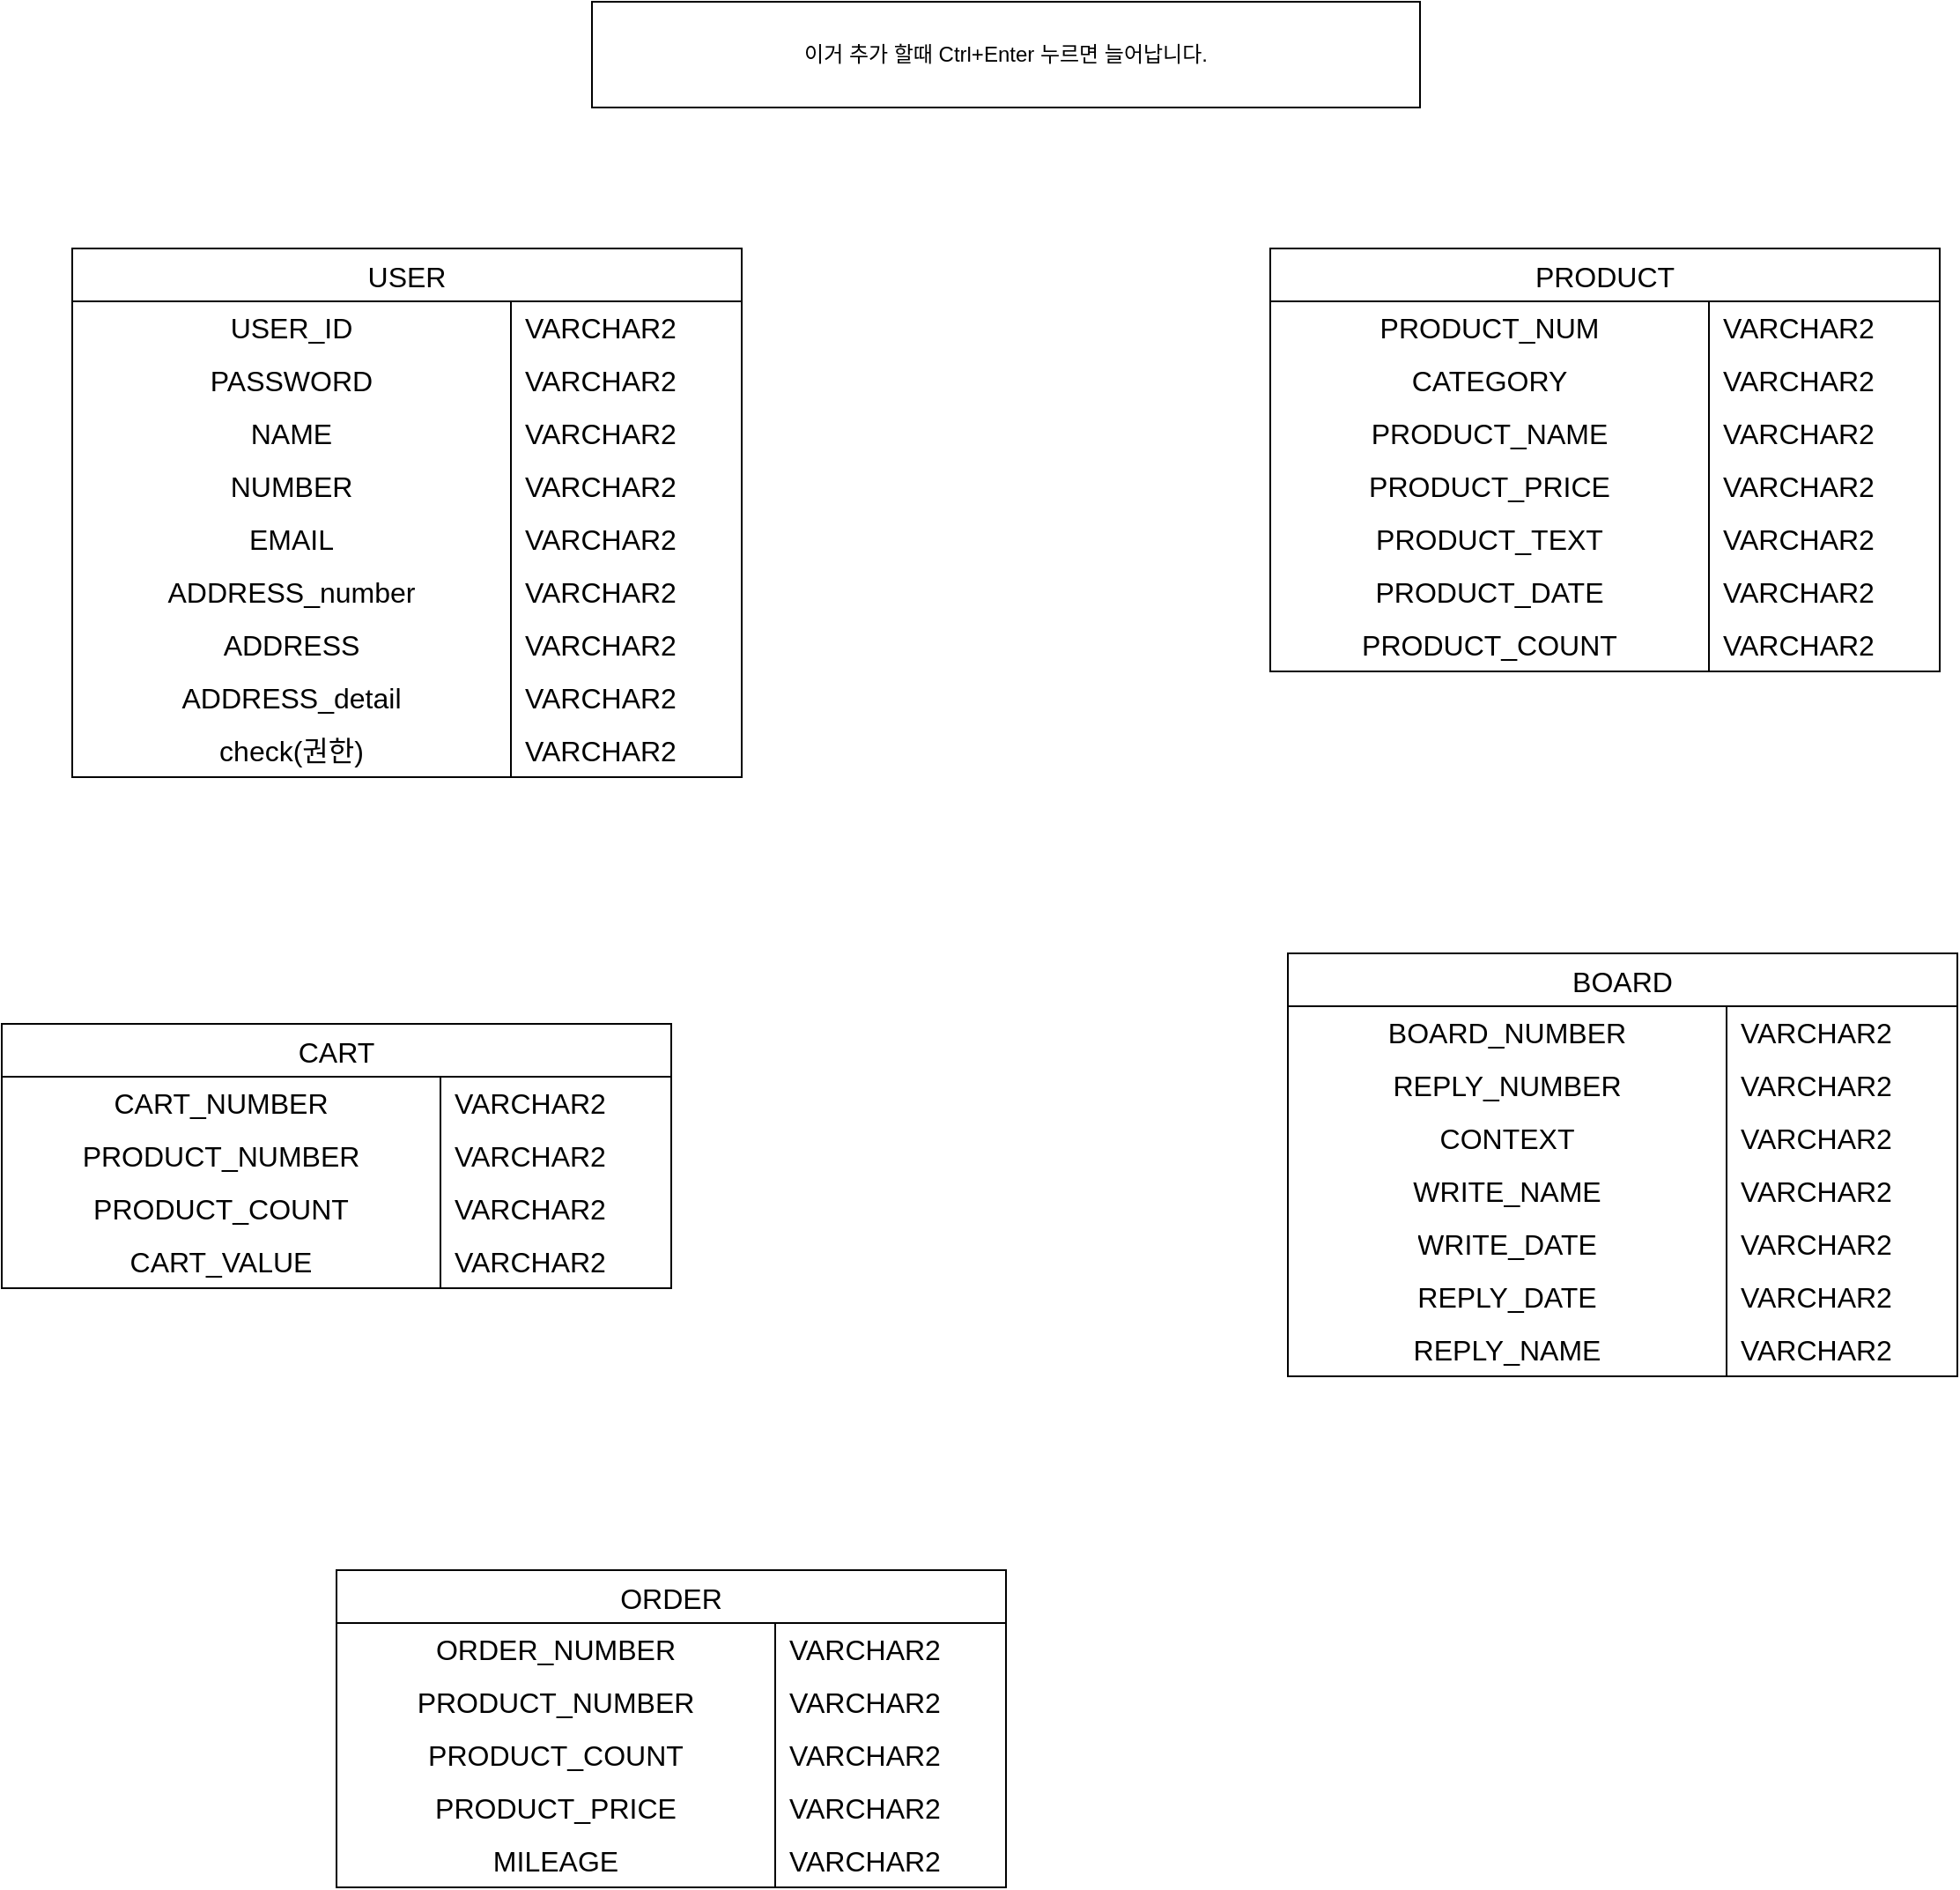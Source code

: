 <mxfile version="21.6.5" type="github">
  <diagram id="C5RBs43oDa-KdzZeNtuy" name="Page-1">
    <mxGraphModel dx="2213" dy="789" grid="1" gridSize="10" guides="1" tooltips="1" connect="1" arrows="1" fold="1" page="1" pageScale="1" pageWidth="827" pageHeight="1169" math="0" shadow="0">
      <root>
        <mxCell id="WIyWlLk6GJQsqaUBKTNV-0" />
        <mxCell id="WIyWlLk6GJQsqaUBKTNV-1" parent="WIyWlLk6GJQsqaUBKTNV-0" />
        <mxCell id="PzeA1g8t8roRzbbfNwXk-88" value="USER" style="shape=table;startSize=30;container=1;collapsible=0;childLayout=tableLayout;fixedRows=1;rowLines=0;fontStyle=0;strokeColor=default;fontSize=16;" vertex="1" parent="WIyWlLk6GJQsqaUBKTNV-1">
          <mxGeometry x="-140" y="170" width="380" height="300" as="geometry" />
        </mxCell>
        <mxCell id="PzeA1g8t8roRzbbfNwXk-89" value="" style="shape=tableRow;horizontal=0;startSize=0;swimlaneHead=0;swimlaneBody=0;top=0;left=0;bottom=0;right=0;collapsible=0;dropTarget=0;fillColor=none;points=[[0,0.5],[1,0.5]];portConstraint=eastwest;strokeColor=inherit;fontSize=16;" vertex="1" parent="PzeA1g8t8roRzbbfNwXk-88">
          <mxGeometry y="30" width="380" height="30" as="geometry" />
        </mxCell>
        <mxCell id="PzeA1g8t8roRzbbfNwXk-90" value="USER_ID" style="shape=partialRectangle;html=1;whiteSpace=wrap;connectable=0;fillColor=none;top=0;left=0;bottom=0;right=0;overflow=hidden;pointerEvents=1;strokeColor=inherit;fontSize=16;" vertex="1" parent="PzeA1g8t8roRzbbfNwXk-89">
          <mxGeometry width="249" height="30" as="geometry">
            <mxRectangle width="249" height="30" as="alternateBounds" />
          </mxGeometry>
        </mxCell>
        <mxCell id="PzeA1g8t8roRzbbfNwXk-91" value="VARCHAR2" style="shape=partialRectangle;html=1;whiteSpace=wrap;connectable=0;fillColor=none;top=0;left=0;bottom=0;right=0;align=left;spacingLeft=6;overflow=hidden;strokeColor=inherit;fontSize=16;" vertex="1" parent="PzeA1g8t8roRzbbfNwXk-89">
          <mxGeometry x="249" width="131" height="30" as="geometry">
            <mxRectangle width="131" height="30" as="alternateBounds" />
          </mxGeometry>
        </mxCell>
        <mxCell id="PzeA1g8t8roRzbbfNwXk-92" value="" style="shape=tableRow;horizontal=0;startSize=0;swimlaneHead=0;swimlaneBody=0;top=0;left=0;bottom=0;right=0;collapsible=0;dropTarget=0;fillColor=none;points=[[0,0.5],[1,0.5]];portConstraint=eastwest;strokeColor=inherit;fontSize=16;" vertex="1" parent="PzeA1g8t8roRzbbfNwXk-88">
          <mxGeometry y="60" width="380" height="30" as="geometry" />
        </mxCell>
        <mxCell id="PzeA1g8t8roRzbbfNwXk-93" value="PASSWORD" style="shape=partialRectangle;html=1;whiteSpace=wrap;connectable=0;fillColor=none;top=0;left=0;bottom=0;right=0;overflow=hidden;strokeColor=inherit;fontSize=16;" vertex="1" parent="PzeA1g8t8roRzbbfNwXk-92">
          <mxGeometry width="249" height="30" as="geometry">
            <mxRectangle width="249" height="30" as="alternateBounds" />
          </mxGeometry>
        </mxCell>
        <mxCell id="PzeA1g8t8roRzbbfNwXk-94" value="VARCHAR2" style="shape=partialRectangle;html=1;whiteSpace=wrap;connectable=0;fillColor=none;top=0;left=0;bottom=0;right=0;align=left;spacingLeft=6;overflow=hidden;strokeColor=inherit;fontSize=16;" vertex="1" parent="PzeA1g8t8roRzbbfNwXk-92">
          <mxGeometry x="249" width="131" height="30" as="geometry">
            <mxRectangle width="131" height="30" as="alternateBounds" />
          </mxGeometry>
        </mxCell>
        <mxCell id="PzeA1g8t8roRzbbfNwXk-95" value="" style="shape=tableRow;horizontal=0;startSize=0;swimlaneHead=0;swimlaneBody=0;top=0;left=0;bottom=0;right=0;collapsible=0;dropTarget=0;fillColor=none;points=[[0,0.5],[1,0.5]];portConstraint=eastwest;strokeColor=inherit;fontSize=16;" vertex="1" parent="PzeA1g8t8roRzbbfNwXk-88">
          <mxGeometry y="90" width="380" height="30" as="geometry" />
        </mxCell>
        <mxCell id="PzeA1g8t8roRzbbfNwXk-96" value="NAME" style="shape=partialRectangle;html=1;whiteSpace=wrap;connectable=0;fillColor=none;top=0;left=0;bottom=0;right=0;overflow=hidden;strokeColor=inherit;fontSize=16;" vertex="1" parent="PzeA1g8t8roRzbbfNwXk-95">
          <mxGeometry width="249" height="30" as="geometry">
            <mxRectangle width="249" height="30" as="alternateBounds" />
          </mxGeometry>
        </mxCell>
        <mxCell id="PzeA1g8t8roRzbbfNwXk-97" value="VARCHAR2" style="shape=partialRectangle;html=1;whiteSpace=wrap;connectable=0;fillColor=none;top=0;left=0;bottom=0;right=0;align=left;spacingLeft=6;overflow=hidden;strokeColor=inherit;fontSize=16;" vertex="1" parent="PzeA1g8t8roRzbbfNwXk-95">
          <mxGeometry x="249" width="131" height="30" as="geometry">
            <mxRectangle width="131" height="30" as="alternateBounds" />
          </mxGeometry>
        </mxCell>
        <mxCell id="PzeA1g8t8roRzbbfNwXk-105" value="" style="shape=tableRow;horizontal=0;startSize=0;swimlaneHead=0;swimlaneBody=0;top=0;left=0;bottom=0;right=0;collapsible=0;dropTarget=0;fillColor=none;points=[[0,0.5],[1,0.5]];portConstraint=eastwest;strokeColor=inherit;fontSize=16;" vertex="1" parent="PzeA1g8t8roRzbbfNwXk-88">
          <mxGeometry y="120" width="380" height="30" as="geometry" />
        </mxCell>
        <mxCell id="PzeA1g8t8roRzbbfNwXk-106" value="NUMBER" style="shape=partialRectangle;html=1;whiteSpace=wrap;connectable=0;fillColor=none;top=0;left=0;bottom=0;right=0;overflow=hidden;strokeColor=inherit;fontSize=16;" vertex="1" parent="PzeA1g8t8roRzbbfNwXk-105">
          <mxGeometry width="249" height="30" as="geometry">
            <mxRectangle width="249" height="30" as="alternateBounds" />
          </mxGeometry>
        </mxCell>
        <mxCell id="PzeA1g8t8roRzbbfNwXk-107" value="VARCHAR2" style="shape=partialRectangle;html=1;whiteSpace=wrap;connectable=0;fillColor=none;top=0;left=0;bottom=0;right=0;align=left;spacingLeft=6;overflow=hidden;strokeColor=inherit;fontSize=16;" vertex="1" parent="PzeA1g8t8roRzbbfNwXk-105">
          <mxGeometry x="249" width="131" height="30" as="geometry">
            <mxRectangle width="131" height="30" as="alternateBounds" />
          </mxGeometry>
        </mxCell>
        <mxCell id="PzeA1g8t8roRzbbfNwXk-108" value="" style="shape=tableRow;horizontal=0;startSize=0;swimlaneHead=0;swimlaneBody=0;top=0;left=0;bottom=0;right=0;collapsible=0;dropTarget=0;fillColor=none;points=[[0,0.5],[1,0.5]];portConstraint=eastwest;strokeColor=inherit;fontSize=16;" vertex="1" parent="PzeA1g8t8roRzbbfNwXk-88">
          <mxGeometry y="150" width="380" height="30" as="geometry" />
        </mxCell>
        <mxCell id="PzeA1g8t8roRzbbfNwXk-109" value="EMAIL" style="shape=partialRectangle;html=1;whiteSpace=wrap;connectable=0;fillColor=none;top=0;left=0;bottom=0;right=0;overflow=hidden;strokeColor=inherit;fontSize=16;" vertex="1" parent="PzeA1g8t8roRzbbfNwXk-108">
          <mxGeometry width="249" height="30" as="geometry">
            <mxRectangle width="249" height="30" as="alternateBounds" />
          </mxGeometry>
        </mxCell>
        <mxCell id="PzeA1g8t8roRzbbfNwXk-110" value="VARCHAR2" style="shape=partialRectangle;html=1;whiteSpace=wrap;connectable=0;fillColor=none;top=0;left=0;bottom=0;right=0;align=left;spacingLeft=6;overflow=hidden;strokeColor=inherit;fontSize=16;" vertex="1" parent="PzeA1g8t8roRzbbfNwXk-108">
          <mxGeometry x="249" width="131" height="30" as="geometry">
            <mxRectangle width="131" height="30" as="alternateBounds" />
          </mxGeometry>
        </mxCell>
        <mxCell id="PzeA1g8t8roRzbbfNwXk-111" value="" style="shape=tableRow;horizontal=0;startSize=0;swimlaneHead=0;swimlaneBody=0;top=0;left=0;bottom=0;right=0;collapsible=0;dropTarget=0;fillColor=none;points=[[0,0.5],[1,0.5]];portConstraint=eastwest;strokeColor=inherit;fontSize=16;" vertex="1" parent="PzeA1g8t8roRzbbfNwXk-88">
          <mxGeometry y="180" width="380" height="30" as="geometry" />
        </mxCell>
        <mxCell id="PzeA1g8t8roRzbbfNwXk-112" value="ADDRESS_number" style="shape=partialRectangle;html=1;whiteSpace=wrap;connectable=0;fillColor=none;top=0;left=0;bottom=0;right=0;overflow=hidden;strokeColor=inherit;fontSize=16;" vertex="1" parent="PzeA1g8t8roRzbbfNwXk-111">
          <mxGeometry width="249" height="30" as="geometry">
            <mxRectangle width="249" height="30" as="alternateBounds" />
          </mxGeometry>
        </mxCell>
        <mxCell id="PzeA1g8t8roRzbbfNwXk-113" value="VARCHAR2" style="shape=partialRectangle;html=1;whiteSpace=wrap;connectable=0;fillColor=none;top=0;left=0;bottom=0;right=0;align=left;spacingLeft=6;overflow=hidden;strokeColor=inherit;fontSize=16;" vertex="1" parent="PzeA1g8t8roRzbbfNwXk-111">
          <mxGeometry x="249" width="131" height="30" as="geometry">
            <mxRectangle width="131" height="30" as="alternateBounds" />
          </mxGeometry>
        </mxCell>
        <mxCell id="PzeA1g8t8roRzbbfNwXk-253" value="" style="shape=tableRow;horizontal=0;startSize=0;swimlaneHead=0;swimlaneBody=0;top=0;left=0;bottom=0;right=0;collapsible=0;dropTarget=0;fillColor=none;points=[[0,0.5],[1,0.5]];portConstraint=eastwest;strokeColor=inherit;fontSize=16;" vertex="1" parent="PzeA1g8t8roRzbbfNwXk-88">
          <mxGeometry y="210" width="380" height="30" as="geometry" />
        </mxCell>
        <mxCell id="PzeA1g8t8roRzbbfNwXk-254" value="ADDRESS" style="shape=partialRectangle;html=1;whiteSpace=wrap;connectable=0;fillColor=none;top=0;left=0;bottom=0;right=0;overflow=hidden;strokeColor=inherit;fontSize=16;" vertex="1" parent="PzeA1g8t8roRzbbfNwXk-253">
          <mxGeometry width="249" height="30" as="geometry">
            <mxRectangle width="249" height="30" as="alternateBounds" />
          </mxGeometry>
        </mxCell>
        <mxCell id="PzeA1g8t8roRzbbfNwXk-255" value="VARCHAR2" style="shape=partialRectangle;html=1;whiteSpace=wrap;connectable=0;fillColor=none;top=0;left=0;bottom=0;right=0;align=left;spacingLeft=6;overflow=hidden;strokeColor=inherit;fontSize=16;" vertex="1" parent="PzeA1g8t8roRzbbfNwXk-253">
          <mxGeometry x="249" width="131" height="30" as="geometry">
            <mxRectangle width="131" height="30" as="alternateBounds" />
          </mxGeometry>
        </mxCell>
        <mxCell id="PzeA1g8t8roRzbbfNwXk-256" value="" style="shape=tableRow;horizontal=0;startSize=0;swimlaneHead=0;swimlaneBody=0;top=0;left=0;bottom=0;right=0;collapsible=0;dropTarget=0;fillColor=none;points=[[0,0.5],[1,0.5]];portConstraint=eastwest;strokeColor=inherit;fontSize=16;" vertex="1" parent="PzeA1g8t8roRzbbfNwXk-88">
          <mxGeometry y="240" width="380" height="30" as="geometry" />
        </mxCell>
        <mxCell id="PzeA1g8t8roRzbbfNwXk-257" value="ADDRESS_detail" style="shape=partialRectangle;html=1;whiteSpace=wrap;connectable=0;fillColor=none;top=0;left=0;bottom=0;right=0;overflow=hidden;strokeColor=inherit;fontSize=16;" vertex="1" parent="PzeA1g8t8roRzbbfNwXk-256">
          <mxGeometry width="249" height="30" as="geometry">
            <mxRectangle width="249" height="30" as="alternateBounds" />
          </mxGeometry>
        </mxCell>
        <mxCell id="PzeA1g8t8roRzbbfNwXk-258" value="VARCHAR2" style="shape=partialRectangle;html=1;whiteSpace=wrap;connectable=0;fillColor=none;top=0;left=0;bottom=0;right=0;align=left;spacingLeft=6;overflow=hidden;strokeColor=inherit;fontSize=16;" vertex="1" parent="PzeA1g8t8roRzbbfNwXk-256">
          <mxGeometry x="249" width="131" height="30" as="geometry">
            <mxRectangle width="131" height="30" as="alternateBounds" />
          </mxGeometry>
        </mxCell>
        <mxCell id="PzeA1g8t8roRzbbfNwXk-259" value="" style="shape=tableRow;horizontal=0;startSize=0;swimlaneHead=0;swimlaneBody=0;top=0;left=0;bottom=0;right=0;collapsible=0;dropTarget=0;fillColor=none;points=[[0,0.5],[1,0.5]];portConstraint=eastwest;strokeColor=inherit;fontSize=16;" vertex="1" parent="PzeA1g8t8roRzbbfNwXk-88">
          <mxGeometry y="270" width="380" height="30" as="geometry" />
        </mxCell>
        <mxCell id="PzeA1g8t8roRzbbfNwXk-260" value="check(권한)" style="shape=partialRectangle;html=1;whiteSpace=wrap;connectable=0;fillColor=none;top=0;left=0;bottom=0;right=0;overflow=hidden;strokeColor=inherit;fontSize=16;" vertex="1" parent="PzeA1g8t8roRzbbfNwXk-259">
          <mxGeometry width="249" height="30" as="geometry">
            <mxRectangle width="249" height="30" as="alternateBounds" />
          </mxGeometry>
        </mxCell>
        <mxCell id="PzeA1g8t8roRzbbfNwXk-261" value="VARCHAR2" style="shape=partialRectangle;html=1;whiteSpace=wrap;connectable=0;fillColor=none;top=0;left=0;bottom=0;right=0;align=left;spacingLeft=6;overflow=hidden;strokeColor=inherit;fontSize=16;" vertex="1" parent="PzeA1g8t8roRzbbfNwXk-259">
          <mxGeometry x="249" width="131" height="30" as="geometry">
            <mxRectangle width="131" height="30" as="alternateBounds" />
          </mxGeometry>
        </mxCell>
        <mxCell id="PzeA1g8t8roRzbbfNwXk-252" value="이거 추가 할때 Ctrl+Enter 누르면 늘어납니다." style="rounded=0;whiteSpace=wrap;html=1;" vertex="1" parent="WIyWlLk6GJQsqaUBKTNV-1">
          <mxGeometry x="155" y="30" width="470" height="60" as="geometry" />
        </mxCell>
        <mxCell id="PzeA1g8t8roRzbbfNwXk-263" value="PRODUCT" style="shape=table;startSize=30;container=1;collapsible=0;childLayout=tableLayout;fixedRows=1;rowLines=0;fontStyle=0;strokeColor=default;fontSize=16;" vertex="1" parent="WIyWlLk6GJQsqaUBKTNV-1">
          <mxGeometry x="540" y="170" width="380" height="240" as="geometry" />
        </mxCell>
        <mxCell id="PzeA1g8t8roRzbbfNwXk-264" value="" style="shape=tableRow;horizontal=0;startSize=0;swimlaneHead=0;swimlaneBody=0;top=0;left=0;bottom=0;right=0;collapsible=0;dropTarget=0;fillColor=none;points=[[0,0.5],[1,0.5]];portConstraint=eastwest;strokeColor=inherit;fontSize=16;" vertex="1" parent="PzeA1g8t8roRzbbfNwXk-263">
          <mxGeometry y="30" width="380" height="30" as="geometry" />
        </mxCell>
        <mxCell id="PzeA1g8t8roRzbbfNwXk-265" value="PRODUCT_NUM" style="shape=partialRectangle;html=1;whiteSpace=wrap;connectable=0;fillColor=none;top=0;left=0;bottom=0;right=0;overflow=hidden;pointerEvents=1;strokeColor=inherit;fontSize=16;" vertex="1" parent="PzeA1g8t8roRzbbfNwXk-264">
          <mxGeometry width="249" height="30" as="geometry">
            <mxRectangle width="249" height="30" as="alternateBounds" />
          </mxGeometry>
        </mxCell>
        <mxCell id="PzeA1g8t8roRzbbfNwXk-266" value="VARCHAR2" style="shape=partialRectangle;html=1;whiteSpace=wrap;connectable=0;fillColor=none;top=0;left=0;bottom=0;right=0;align=left;spacingLeft=6;overflow=hidden;strokeColor=inherit;fontSize=16;" vertex="1" parent="PzeA1g8t8roRzbbfNwXk-264">
          <mxGeometry x="249" width="131" height="30" as="geometry">
            <mxRectangle width="131" height="30" as="alternateBounds" />
          </mxGeometry>
        </mxCell>
        <mxCell id="PzeA1g8t8roRzbbfNwXk-267" value="" style="shape=tableRow;horizontal=0;startSize=0;swimlaneHead=0;swimlaneBody=0;top=0;left=0;bottom=0;right=0;collapsible=0;dropTarget=0;fillColor=none;points=[[0,0.5],[1,0.5]];portConstraint=eastwest;strokeColor=inherit;fontSize=16;" vertex="1" parent="PzeA1g8t8roRzbbfNwXk-263">
          <mxGeometry y="60" width="380" height="30" as="geometry" />
        </mxCell>
        <mxCell id="PzeA1g8t8roRzbbfNwXk-268" value="CATEGORY" style="shape=partialRectangle;html=1;whiteSpace=wrap;connectable=0;fillColor=none;top=0;left=0;bottom=0;right=0;overflow=hidden;strokeColor=inherit;fontSize=16;" vertex="1" parent="PzeA1g8t8roRzbbfNwXk-267">
          <mxGeometry width="249" height="30" as="geometry">
            <mxRectangle width="249" height="30" as="alternateBounds" />
          </mxGeometry>
        </mxCell>
        <mxCell id="PzeA1g8t8roRzbbfNwXk-269" value="VARCHAR2" style="shape=partialRectangle;html=1;whiteSpace=wrap;connectable=0;fillColor=none;top=0;left=0;bottom=0;right=0;align=left;spacingLeft=6;overflow=hidden;strokeColor=inherit;fontSize=16;" vertex="1" parent="PzeA1g8t8roRzbbfNwXk-267">
          <mxGeometry x="249" width="131" height="30" as="geometry">
            <mxRectangle width="131" height="30" as="alternateBounds" />
          </mxGeometry>
        </mxCell>
        <mxCell id="PzeA1g8t8roRzbbfNwXk-270" value="" style="shape=tableRow;horizontal=0;startSize=0;swimlaneHead=0;swimlaneBody=0;top=0;left=0;bottom=0;right=0;collapsible=0;dropTarget=0;fillColor=none;points=[[0,0.5],[1,0.5]];portConstraint=eastwest;strokeColor=inherit;fontSize=16;" vertex="1" parent="PzeA1g8t8roRzbbfNwXk-263">
          <mxGeometry y="90" width="380" height="30" as="geometry" />
        </mxCell>
        <mxCell id="PzeA1g8t8roRzbbfNwXk-271" value="PRODUCT_NAME" style="shape=partialRectangle;html=1;whiteSpace=wrap;connectable=0;fillColor=none;top=0;left=0;bottom=0;right=0;overflow=hidden;strokeColor=inherit;fontSize=16;" vertex="1" parent="PzeA1g8t8roRzbbfNwXk-270">
          <mxGeometry width="249" height="30" as="geometry">
            <mxRectangle width="249" height="30" as="alternateBounds" />
          </mxGeometry>
        </mxCell>
        <mxCell id="PzeA1g8t8roRzbbfNwXk-272" value="VARCHAR2" style="shape=partialRectangle;html=1;whiteSpace=wrap;connectable=0;fillColor=none;top=0;left=0;bottom=0;right=0;align=left;spacingLeft=6;overflow=hidden;strokeColor=inherit;fontSize=16;" vertex="1" parent="PzeA1g8t8roRzbbfNwXk-270">
          <mxGeometry x="249" width="131" height="30" as="geometry">
            <mxRectangle width="131" height="30" as="alternateBounds" />
          </mxGeometry>
        </mxCell>
        <mxCell id="PzeA1g8t8roRzbbfNwXk-273" value="" style="shape=tableRow;horizontal=0;startSize=0;swimlaneHead=0;swimlaneBody=0;top=0;left=0;bottom=0;right=0;collapsible=0;dropTarget=0;fillColor=none;points=[[0,0.5],[1,0.5]];portConstraint=eastwest;strokeColor=inherit;fontSize=16;" vertex="1" parent="PzeA1g8t8roRzbbfNwXk-263">
          <mxGeometry y="120" width="380" height="30" as="geometry" />
        </mxCell>
        <mxCell id="PzeA1g8t8roRzbbfNwXk-274" value="PRODUCT_PRICE" style="shape=partialRectangle;html=1;whiteSpace=wrap;connectable=0;fillColor=none;top=0;left=0;bottom=0;right=0;overflow=hidden;strokeColor=inherit;fontSize=16;" vertex="1" parent="PzeA1g8t8roRzbbfNwXk-273">
          <mxGeometry width="249" height="30" as="geometry">
            <mxRectangle width="249" height="30" as="alternateBounds" />
          </mxGeometry>
        </mxCell>
        <mxCell id="PzeA1g8t8roRzbbfNwXk-275" value="VARCHAR2" style="shape=partialRectangle;html=1;whiteSpace=wrap;connectable=0;fillColor=none;top=0;left=0;bottom=0;right=0;align=left;spacingLeft=6;overflow=hidden;strokeColor=inherit;fontSize=16;" vertex="1" parent="PzeA1g8t8roRzbbfNwXk-273">
          <mxGeometry x="249" width="131" height="30" as="geometry">
            <mxRectangle width="131" height="30" as="alternateBounds" />
          </mxGeometry>
        </mxCell>
        <mxCell id="PzeA1g8t8roRzbbfNwXk-276" value="" style="shape=tableRow;horizontal=0;startSize=0;swimlaneHead=0;swimlaneBody=0;top=0;left=0;bottom=0;right=0;collapsible=0;dropTarget=0;fillColor=none;points=[[0,0.5],[1,0.5]];portConstraint=eastwest;strokeColor=inherit;fontSize=16;" vertex="1" parent="PzeA1g8t8roRzbbfNwXk-263">
          <mxGeometry y="150" width="380" height="30" as="geometry" />
        </mxCell>
        <mxCell id="PzeA1g8t8roRzbbfNwXk-277" value="PRODUCT_TEXT" style="shape=partialRectangle;html=1;whiteSpace=wrap;connectable=0;fillColor=none;top=0;left=0;bottom=0;right=0;overflow=hidden;strokeColor=inherit;fontSize=16;" vertex="1" parent="PzeA1g8t8roRzbbfNwXk-276">
          <mxGeometry width="249" height="30" as="geometry">
            <mxRectangle width="249" height="30" as="alternateBounds" />
          </mxGeometry>
        </mxCell>
        <mxCell id="PzeA1g8t8roRzbbfNwXk-278" value="VARCHAR2" style="shape=partialRectangle;html=1;whiteSpace=wrap;connectable=0;fillColor=none;top=0;left=0;bottom=0;right=0;align=left;spacingLeft=6;overflow=hidden;strokeColor=inherit;fontSize=16;" vertex="1" parent="PzeA1g8t8roRzbbfNwXk-276">
          <mxGeometry x="249" width="131" height="30" as="geometry">
            <mxRectangle width="131" height="30" as="alternateBounds" />
          </mxGeometry>
        </mxCell>
        <mxCell id="PzeA1g8t8roRzbbfNwXk-279" value="" style="shape=tableRow;horizontal=0;startSize=0;swimlaneHead=0;swimlaneBody=0;top=0;left=0;bottom=0;right=0;collapsible=0;dropTarget=0;fillColor=none;points=[[0,0.5],[1,0.5]];portConstraint=eastwest;strokeColor=inherit;fontSize=16;" vertex="1" parent="PzeA1g8t8roRzbbfNwXk-263">
          <mxGeometry y="180" width="380" height="30" as="geometry" />
        </mxCell>
        <mxCell id="PzeA1g8t8roRzbbfNwXk-280" value="PRODUCT_DATE" style="shape=partialRectangle;html=1;whiteSpace=wrap;connectable=0;fillColor=none;top=0;left=0;bottom=0;right=0;overflow=hidden;strokeColor=inherit;fontSize=16;" vertex="1" parent="PzeA1g8t8roRzbbfNwXk-279">
          <mxGeometry width="249" height="30" as="geometry">
            <mxRectangle width="249" height="30" as="alternateBounds" />
          </mxGeometry>
        </mxCell>
        <mxCell id="PzeA1g8t8roRzbbfNwXk-281" value="VARCHAR2" style="shape=partialRectangle;html=1;whiteSpace=wrap;connectable=0;fillColor=none;top=0;left=0;bottom=0;right=0;align=left;spacingLeft=6;overflow=hidden;strokeColor=inherit;fontSize=16;" vertex="1" parent="PzeA1g8t8roRzbbfNwXk-279">
          <mxGeometry x="249" width="131" height="30" as="geometry">
            <mxRectangle width="131" height="30" as="alternateBounds" />
          </mxGeometry>
        </mxCell>
        <mxCell id="PzeA1g8t8roRzbbfNwXk-348" value="" style="shape=tableRow;horizontal=0;startSize=0;swimlaneHead=0;swimlaneBody=0;top=0;left=0;bottom=0;right=0;collapsible=0;dropTarget=0;fillColor=none;points=[[0,0.5],[1,0.5]];portConstraint=eastwest;strokeColor=inherit;fontSize=16;" vertex="1" parent="PzeA1g8t8roRzbbfNwXk-263">
          <mxGeometry y="210" width="380" height="30" as="geometry" />
        </mxCell>
        <mxCell id="PzeA1g8t8roRzbbfNwXk-349" value="PRODUCT_COUNT" style="shape=partialRectangle;html=1;whiteSpace=wrap;connectable=0;fillColor=none;top=0;left=0;bottom=0;right=0;overflow=hidden;strokeColor=inherit;fontSize=16;" vertex="1" parent="PzeA1g8t8roRzbbfNwXk-348">
          <mxGeometry width="249" height="30" as="geometry">
            <mxRectangle width="249" height="30" as="alternateBounds" />
          </mxGeometry>
        </mxCell>
        <mxCell id="PzeA1g8t8roRzbbfNwXk-350" value="VARCHAR2" style="shape=partialRectangle;html=1;whiteSpace=wrap;connectable=0;fillColor=none;top=0;left=0;bottom=0;right=0;align=left;spacingLeft=6;overflow=hidden;strokeColor=inherit;fontSize=16;" vertex="1" parent="PzeA1g8t8roRzbbfNwXk-348">
          <mxGeometry x="249" width="131" height="30" as="geometry">
            <mxRectangle width="131" height="30" as="alternateBounds" />
          </mxGeometry>
        </mxCell>
        <mxCell id="PzeA1g8t8roRzbbfNwXk-291" value="CART" style="shape=table;startSize=30;container=1;collapsible=0;childLayout=tableLayout;fixedRows=1;rowLines=0;fontStyle=0;strokeColor=default;fontSize=16;" vertex="1" parent="WIyWlLk6GJQsqaUBKTNV-1">
          <mxGeometry x="-180" y="610" width="380" height="150" as="geometry" />
        </mxCell>
        <mxCell id="PzeA1g8t8roRzbbfNwXk-292" value="" style="shape=tableRow;horizontal=0;startSize=0;swimlaneHead=0;swimlaneBody=0;top=0;left=0;bottom=0;right=0;collapsible=0;dropTarget=0;fillColor=none;points=[[0,0.5],[1,0.5]];portConstraint=eastwest;strokeColor=inherit;fontSize=16;" vertex="1" parent="PzeA1g8t8roRzbbfNwXk-291">
          <mxGeometry y="30" width="380" height="30" as="geometry" />
        </mxCell>
        <mxCell id="PzeA1g8t8roRzbbfNwXk-293" value="CART_NUMBER" style="shape=partialRectangle;html=1;whiteSpace=wrap;connectable=0;fillColor=none;top=0;left=0;bottom=0;right=0;overflow=hidden;pointerEvents=1;strokeColor=inherit;fontSize=16;" vertex="1" parent="PzeA1g8t8roRzbbfNwXk-292">
          <mxGeometry width="249" height="30" as="geometry">
            <mxRectangle width="249" height="30" as="alternateBounds" />
          </mxGeometry>
        </mxCell>
        <mxCell id="PzeA1g8t8roRzbbfNwXk-294" value="VARCHAR2" style="shape=partialRectangle;html=1;whiteSpace=wrap;connectable=0;fillColor=none;top=0;left=0;bottom=0;right=0;align=left;spacingLeft=6;overflow=hidden;strokeColor=inherit;fontSize=16;" vertex="1" parent="PzeA1g8t8roRzbbfNwXk-292">
          <mxGeometry x="249" width="131" height="30" as="geometry">
            <mxRectangle width="131" height="30" as="alternateBounds" />
          </mxGeometry>
        </mxCell>
        <mxCell id="PzeA1g8t8roRzbbfNwXk-295" value="" style="shape=tableRow;horizontal=0;startSize=0;swimlaneHead=0;swimlaneBody=0;top=0;left=0;bottom=0;right=0;collapsible=0;dropTarget=0;fillColor=none;points=[[0,0.5],[1,0.5]];portConstraint=eastwest;strokeColor=inherit;fontSize=16;" vertex="1" parent="PzeA1g8t8roRzbbfNwXk-291">
          <mxGeometry y="60" width="380" height="30" as="geometry" />
        </mxCell>
        <mxCell id="PzeA1g8t8roRzbbfNwXk-296" value="PRODUCT_NUMBER" style="shape=partialRectangle;html=1;whiteSpace=wrap;connectable=0;fillColor=none;top=0;left=0;bottom=0;right=0;overflow=hidden;strokeColor=inherit;fontSize=16;" vertex="1" parent="PzeA1g8t8roRzbbfNwXk-295">
          <mxGeometry width="249" height="30" as="geometry">
            <mxRectangle width="249" height="30" as="alternateBounds" />
          </mxGeometry>
        </mxCell>
        <mxCell id="PzeA1g8t8roRzbbfNwXk-297" value="VARCHAR2" style="shape=partialRectangle;html=1;whiteSpace=wrap;connectable=0;fillColor=none;top=0;left=0;bottom=0;right=0;align=left;spacingLeft=6;overflow=hidden;strokeColor=inherit;fontSize=16;" vertex="1" parent="PzeA1g8t8roRzbbfNwXk-295">
          <mxGeometry x="249" width="131" height="30" as="geometry">
            <mxRectangle width="131" height="30" as="alternateBounds" />
          </mxGeometry>
        </mxCell>
        <mxCell id="PzeA1g8t8roRzbbfNwXk-298" value="" style="shape=tableRow;horizontal=0;startSize=0;swimlaneHead=0;swimlaneBody=0;top=0;left=0;bottom=0;right=0;collapsible=0;dropTarget=0;fillColor=none;points=[[0,0.5],[1,0.5]];portConstraint=eastwest;strokeColor=inherit;fontSize=16;" vertex="1" parent="PzeA1g8t8roRzbbfNwXk-291">
          <mxGeometry y="90" width="380" height="30" as="geometry" />
        </mxCell>
        <mxCell id="PzeA1g8t8roRzbbfNwXk-299" value="PRODUCT_COUNT" style="shape=partialRectangle;html=1;whiteSpace=wrap;connectable=0;fillColor=none;top=0;left=0;bottom=0;right=0;overflow=hidden;strokeColor=inherit;fontSize=16;" vertex="1" parent="PzeA1g8t8roRzbbfNwXk-298">
          <mxGeometry width="249" height="30" as="geometry">
            <mxRectangle width="249" height="30" as="alternateBounds" />
          </mxGeometry>
        </mxCell>
        <mxCell id="PzeA1g8t8roRzbbfNwXk-300" value="VARCHAR2" style="shape=partialRectangle;html=1;whiteSpace=wrap;connectable=0;fillColor=none;top=0;left=0;bottom=0;right=0;align=left;spacingLeft=6;overflow=hidden;strokeColor=inherit;fontSize=16;" vertex="1" parent="PzeA1g8t8roRzbbfNwXk-298">
          <mxGeometry x="249" width="131" height="30" as="geometry">
            <mxRectangle width="131" height="30" as="alternateBounds" />
          </mxGeometry>
        </mxCell>
        <mxCell id="PzeA1g8t8roRzbbfNwXk-301" value="" style="shape=tableRow;horizontal=0;startSize=0;swimlaneHead=0;swimlaneBody=0;top=0;left=0;bottom=0;right=0;collapsible=0;dropTarget=0;fillColor=none;points=[[0,0.5],[1,0.5]];portConstraint=eastwest;strokeColor=inherit;fontSize=16;" vertex="1" parent="PzeA1g8t8roRzbbfNwXk-291">
          <mxGeometry y="120" width="380" height="30" as="geometry" />
        </mxCell>
        <mxCell id="PzeA1g8t8roRzbbfNwXk-302" value="CART_VALUE" style="shape=partialRectangle;html=1;whiteSpace=wrap;connectable=0;fillColor=none;top=0;left=0;bottom=0;right=0;overflow=hidden;strokeColor=inherit;fontSize=16;" vertex="1" parent="PzeA1g8t8roRzbbfNwXk-301">
          <mxGeometry width="249" height="30" as="geometry">
            <mxRectangle width="249" height="30" as="alternateBounds" />
          </mxGeometry>
        </mxCell>
        <mxCell id="PzeA1g8t8roRzbbfNwXk-303" value="VARCHAR2" style="shape=partialRectangle;html=1;whiteSpace=wrap;connectable=0;fillColor=none;top=0;left=0;bottom=0;right=0;align=left;spacingLeft=6;overflow=hidden;strokeColor=inherit;fontSize=16;" vertex="1" parent="PzeA1g8t8roRzbbfNwXk-301">
          <mxGeometry x="249" width="131" height="30" as="geometry">
            <mxRectangle width="131" height="30" as="alternateBounds" />
          </mxGeometry>
        </mxCell>
        <mxCell id="PzeA1g8t8roRzbbfNwXk-310" value="BOARD" style="shape=table;startSize=30;container=1;collapsible=0;childLayout=tableLayout;fixedRows=1;rowLines=0;fontStyle=0;strokeColor=default;fontSize=16;" vertex="1" parent="WIyWlLk6GJQsqaUBKTNV-1">
          <mxGeometry x="550" y="570" width="380" height="240" as="geometry" />
        </mxCell>
        <mxCell id="PzeA1g8t8roRzbbfNwXk-311" value="" style="shape=tableRow;horizontal=0;startSize=0;swimlaneHead=0;swimlaneBody=0;top=0;left=0;bottom=0;right=0;collapsible=0;dropTarget=0;fillColor=none;points=[[0,0.5],[1,0.5]];portConstraint=eastwest;strokeColor=inherit;fontSize=16;" vertex="1" parent="PzeA1g8t8roRzbbfNwXk-310">
          <mxGeometry y="30" width="380" height="30" as="geometry" />
        </mxCell>
        <mxCell id="PzeA1g8t8roRzbbfNwXk-312" value="BOARD_NUMBER" style="shape=partialRectangle;html=1;whiteSpace=wrap;connectable=0;fillColor=none;top=0;left=0;bottom=0;right=0;overflow=hidden;pointerEvents=1;strokeColor=inherit;fontSize=16;" vertex="1" parent="PzeA1g8t8roRzbbfNwXk-311">
          <mxGeometry width="249" height="30" as="geometry">
            <mxRectangle width="249" height="30" as="alternateBounds" />
          </mxGeometry>
        </mxCell>
        <mxCell id="PzeA1g8t8roRzbbfNwXk-313" value="VARCHAR2" style="shape=partialRectangle;html=1;whiteSpace=wrap;connectable=0;fillColor=none;top=0;left=0;bottom=0;right=0;align=left;spacingLeft=6;overflow=hidden;strokeColor=inherit;fontSize=16;" vertex="1" parent="PzeA1g8t8roRzbbfNwXk-311">
          <mxGeometry x="249" width="131" height="30" as="geometry">
            <mxRectangle width="131" height="30" as="alternateBounds" />
          </mxGeometry>
        </mxCell>
        <mxCell id="PzeA1g8t8roRzbbfNwXk-314" value="" style="shape=tableRow;horizontal=0;startSize=0;swimlaneHead=0;swimlaneBody=0;top=0;left=0;bottom=0;right=0;collapsible=0;dropTarget=0;fillColor=none;points=[[0,0.5],[1,0.5]];portConstraint=eastwest;strokeColor=inherit;fontSize=16;" vertex="1" parent="PzeA1g8t8roRzbbfNwXk-310">
          <mxGeometry y="60" width="380" height="30" as="geometry" />
        </mxCell>
        <mxCell id="PzeA1g8t8roRzbbfNwXk-315" value="REPLY_NUMBER" style="shape=partialRectangle;html=1;whiteSpace=wrap;connectable=0;fillColor=none;top=0;left=0;bottom=0;right=0;overflow=hidden;strokeColor=inherit;fontSize=16;" vertex="1" parent="PzeA1g8t8roRzbbfNwXk-314">
          <mxGeometry width="249" height="30" as="geometry">
            <mxRectangle width="249" height="30" as="alternateBounds" />
          </mxGeometry>
        </mxCell>
        <mxCell id="PzeA1g8t8roRzbbfNwXk-316" value="VARCHAR2" style="shape=partialRectangle;html=1;whiteSpace=wrap;connectable=0;fillColor=none;top=0;left=0;bottom=0;right=0;align=left;spacingLeft=6;overflow=hidden;strokeColor=inherit;fontSize=16;" vertex="1" parent="PzeA1g8t8roRzbbfNwXk-314">
          <mxGeometry x="249" width="131" height="30" as="geometry">
            <mxRectangle width="131" height="30" as="alternateBounds" />
          </mxGeometry>
        </mxCell>
        <mxCell id="PzeA1g8t8roRzbbfNwXk-317" value="" style="shape=tableRow;horizontal=0;startSize=0;swimlaneHead=0;swimlaneBody=0;top=0;left=0;bottom=0;right=0;collapsible=0;dropTarget=0;fillColor=none;points=[[0,0.5],[1,0.5]];portConstraint=eastwest;strokeColor=inherit;fontSize=16;" vertex="1" parent="PzeA1g8t8roRzbbfNwXk-310">
          <mxGeometry y="90" width="380" height="30" as="geometry" />
        </mxCell>
        <mxCell id="PzeA1g8t8roRzbbfNwXk-318" value="CONTEXT" style="shape=partialRectangle;html=1;whiteSpace=wrap;connectable=0;fillColor=none;top=0;left=0;bottom=0;right=0;overflow=hidden;strokeColor=inherit;fontSize=16;" vertex="1" parent="PzeA1g8t8roRzbbfNwXk-317">
          <mxGeometry width="249" height="30" as="geometry">
            <mxRectangle width="249" height="30" as="alternateBounds" />
          </mxGeometry>
        </mxCell>
        <mxCell id="PzeA1g8t8roRzbbfNwXk-319" value="VARCHAR2" style="shape=partialRectangle;html=1;whiteSpace=wrap;connectable=0;fillColor=none;top=0;left=0;bottom=0;right=0;align=left;spacingLeft=6;overflow=hidden;strokeColor=inherit;fontSize=16;" vertex="1" parent="PzeA1g8t8roRzbbfNwXk-317">
          <mxGeometry x="249" width="131" height="30" as="geometry">
            <mxRectangle width="131" height="30" as="alternateBounds" />
          </mxGeometry>
        </mxCell>
        <mxCell id="PzeA1g8t8roRzbbfNwXk-320" value="" style="shape=tableRow;horizontal=0;startSize=0;swimlaneHead=0;swimlaneBody=0;top=0;left=0;bottom=0;right=0;collapsible=0;dropTarget=0;fillColor=none;points=[[0,0.5],[1,0.5]];portConstraint=eastwest;strokeColor=inherit;fontSize=16;" vertex="1" parent="PzeA1g8t8roRzbbfNwXk-310">
          <mxGeometry y="120" width="380" height="30" as="geometry" />
        </mxCell>
        <mxCell id="PzeA1g8t8roRzbbfNwXk-321" value="WRITE_NAME" style="shape=partialRectangle;html=1;whiteSpace=wrap;connectable=0;fillColor=none;top=0;left=0;bottom=0;right=0;overflow=hidden;strokeColor=inherit;fontSize=16;" vertex="1" parent="PzeA1g8t8roRzbbfNwXk-320">
          <mxGeometry width="249" height="30" as="geometry">
            <mxRectangle width="249" height="30" as="alternateBounds" />
          </mxGeometry>
        </mxCell>
        <mxCell id="PzeA1g8t8roRzbbfNwXk-322" value="VARCHAR2" style="shape=partialRectangle;html=1;whiteSpace=wrap;connectable=0;fillColor=none;top=0;left=0;bottom=0;right=0;align=left;spacingLeft=6;overflow=hidden;strokeColor=inherit;fontSize=16;" vertex="1" parent="PzeA1g8t8roRzbbfNwXk-320">
          <mxGeometry x="249" width="131" height="30" as="geometry">
            <mxRectangle width="131" height="30" as="alternateBounds" />
          </mxGeometry>
        </mxCell>
        <mxCell id="PzeA1g8t8roRzbbfNwXk-323" value="" style="shape=tableRow;horizontal=0;startSize=0;swimlaneHead=0;swimlaneBody=0;top=0;left=0;bottom=0;right=0;collapsible=0;dropTarget=0;fillColor=none;points=[[0,0.5],[1,0.5]];portConstraint=eastwest;strokeColor=inherit;fontSize=16;" vertex="1" parent="PzeA1g8t8roRzbbfNwXk-310">
          <mxGeometry y="150" width="380" height="30" as="geometry" />
        </mxCell>
        <mxCell id="PzeA1g8t8roRzbbfNwXk-324" value="WRITE_DATE" style="shape=partialRectangle;html=1;whiteSpace=wrap;connectable=0;fillColor=none;top=0;left=0;bottom=0;right=0;overflow=hidden;strokeColor=inherit;fontSize=16;" vertex="1" parent="PzeA1g8t8roRzbbfNwXk-323">
          <mxGeometry width="249" height="30" as="geometry">
            <mxRectangle width="249" height="30" as="alternateBounds" />
          </mxGeometry>
        </mxCell>
        <mxCell id="PzeA1g8t8roRzbbfNwXk-325" value="VARCHAR2" style="shape=partialRectangle;html=1;whiteSpace=wrap;connectable=0;fillColor=none;top=0;left=0;bottom=0;right=0;align=left;spacingLeft=6;overflow=hidden;strokeColor=inherit;fontSize=16;" vertex="1" parent="PzeA1g8t8roRzbbfNwXk-323">
          <mxGeometry x="249" width="131" height="30" as="geometry">
            <mxRectangle width="131" height="30" as="alternateBounds" />
          </mxGeometry>
        </mxCell>
        <mxCell id="PzeA1g8t8roRzbbfNwXk-326" value="" style="shape=tableRow;horizontal=0;startSize=0;swimlaneHead=0;swimlaneBody=0;top=0;left=0;bottom=0;right=0;collapsible=0;dropTarget=0;fillColor=none;points=[[0,0.5],[1,0.5]];portConstraint=eastwest;strokeColor=inherit;fontSize=16;" vertex="1" parent="PzeA1g8t8roRzbbfNwXk-310">
          <mxGeometry y="180" width="380" height="30" as="geometry" />
        </mxCell>
        <mxCell id="PzeA1g8t8roRzbbfNwXk-327" value="REPLY_DATE" style="shape=partialRectangle;html=1;whiteSpace=wrap;connectable=0;fillColor=none;top=0;left=0;bottom=0;right=0;overflow=hidden;strokeColor=inherit;fontSize=16;" vertex="1" parent="PzeA1g8t8roRzbbfNwXk-326">
          <mxGeometry width="249" height="30" as="geometry">
            <mxRectangle width="249" height="30" as="alternateBounds" />
          </mxGeometry>
        </mxCell>
        <mxCell id="PzeA1g8t8roRzbbfNwXk-328" value="VARCHAR2" style="shape=partialRectangle;html=1;whiteSpace=wrap;connectable=0;fillColor=none;top=0;left=0;bottom=0;right=0;align=left;spacingLeft=6;overflow=hidden;strokeColor=inherit;fontSize=16;" vertex="1" parent="PzeA1g8t8roRzbbfNwXk-326">
          <mxGeometry x="249" width="131" height="30" as="geometry">
            <mxRectangle width="131" height="30" as="alternateBounds" />
          </mxGeometry>
        </mxCell>
        <mxCell id="PzeA1g8t8roRzbbfNwXk-329" value="" style="shape=tableRow;horizontal=0;startSize=0;swimlaneHead=0;swimlaneBody=0;top=0;left=0;bottom=0;right=0;collapsible=0;dropTarget=0;fillColor=none;points=[[0,0.5],[1,0.5]];portConstraint=eastwest;strokeColor=inherit;fontSize=16;" vertex="1" parent="PzeA1g8t8roRzbbfNwXk-310">
          <mxGeometry y="210" width="380" height="30" as="geometry" />
        </mxCell>
        <mxCell id="PzeA1g8t8roRzbbfNwXk-330" value="REPLY_NAME" style="shape=partialRectangle;html=1;whiteSpace=wrap;connectable=0;fillColor=none;top=0;left=0;bottom=0;right=0;overflow=hidden;strokeColor=inherit;fontSize=16;" vertex="1" parent="PzeA1g8t8roRzbbfNwXk-329">
          <mxGeometry width="249" height="30" as="geometry">
            <mxRectangle width="249" height="30" as="alternateBounds" />
          </mxGeometry>
        </mxCell>
        <mxCell id="PzeA1g8t8roRzbbfNwXk-331" value="VARCHAR2" style="shape=partialRectangle;html=1;whiteSpace=wrap;connectable=0;fillColor=none;top=0;left=0;bottom=0;right=0;align=left;spacingLeft=6;overflow=hidden;strokeColor=inherit;fontSize=16;" vertex="1" parent="PzeA1g8t8roRzbbfNwXk-329">
          <mxGeometry x="249" width="131" height="30" as="geometry">
            <mxRectangle width="131" height="30" as="alternateBounds" />
          </mxGeometry>
        </mxCell>
        <mxCell id="PzeA1g8t8roRzbbfNwXk-335" value="ORDER" style="shape=table;startSize=30;container=1;collapsible=0;childLayout=tableLayout;fixedRows=1;rowLines=0;fontStyle=0;strokeColor=default;fontSize=16;" vertex="1" parent="WIyWlLk6GJQsqaUBKTNV-1">
          <mxGeometry x="10" y="920" width="380" height="180" as="geometry" />
        </mxCell>
        <mxCell id="PzeA1g8t8roRzbbfNwXk-336" value="" style="shape=tableRow;horizontal=0;startSize=0;swimlaneHead=0;swimlaneBody=0;top=0;left=0;bottom=0;right=0;collapsible=0;dropTarget=0;fillColor=none;points=[[0,0.5],[1,0.5]];portConstraint=eastwest;strokeColor=inherit;fontSize=16;" vertex="1" parent="PzeA1g8t8roRzbbfNwXk-335">
          <mxGeometry y="30" width="380" height="30" as="geometry" />
        </mxCell>
        <mxCell id="PzeA1g8t8roRzbbfNwXk-337" value="ORDER_NUMBER" style="shape=partialRectangle;html=1;whiteSpace=wrap;connectable=0;fillColor=none;top=0;left=0;bottom=0;right=0;overflow=hidden;pointerEvents=1;strokeColor=inherit;fontSize=16;" vertex="1" parent="PzeA1g8t8roRzbbfNwXk-336">
          <mxGeometry width="249" height="30" as="geometry">
            <mxRectangle width="249" height="30" as="alternateBounds" />
          </mxGeometry>
        </mxCell>
        <mxCell id="PzeA1g8t8roRzbbfNwXk-338" value="VARCHAR2" style="shape=partialRectangle;html=1;whiteSpace=wrap;connectable=0;fillColor=none;top=0;left=0;bottom=0;right=0;align=left;spacingLeft=6;overflow=hidden;strokeColor=inherit;fontSize=16;" vertex="1" parent="PzeA1g8t8roRzbbfNwXk-336">
          <mxGeometry x="249" width="131" height="30" as="geometry">
            <mxRectangle width="131" height="30" as="alternateBounds" />
          </mxGeometry>
        </mxCell>
        <mxCell id="PzeA1g8t8roRzbbfNwXk-339" value="" style="shape=tableRow;horizontal=0;startSize=0;swimlaneHead=0;swimlaneBody=0;top=0;left=0;bottom=0;right=0;collapsible=0;dropTarget=0;fillColor=none;points=[[0,0.5],[1,0.5]];portConstraint=eastwest;strokeColor=inherit;fontSize=16;" vertex="1" parent="PzeA1g8t8roRzbbfNwXk-335">
          <mxGeometry y="60" width="380" height="30" as="geometry" />
        </mxCell>
        <mxCell id="PzeA1g8t8roRzbbfNwXk-340" value="PRODUCT_NUMBER" style="shape=partialRectangle;html=1;whiteSpace=wrap;connectable=0;fillColor=none;top=0;left=0;bottom=0;right=0;overflow=hidden;strokeColor=inherit;fontSize=16;" vertex="1" parent="PzeA1g8t8roRzbbfNwXk-339">
          <mxGeometry width="249" height="30" as="geometry">
            <mxRectangle width="249" height="30" as="alternateBounds" />
          </mxGeometry>
        </mxCell>
        <mxCell id="PzeA1g8t8roRzbbfNwXk-341" value="VARCHAR2" style="shape=partialRectangle;html=1;whiteSpace=wrap;connectable=0;fillColor=none;top=0;left=0;bottom=0;right=0;align=left;spacingLeft=6;overflow=hidden;strokeColor=inherit;fontSize=16;" vertex="1" parent="PzeA1g8t8roRzbbfNwXk-339">
          <mxGeometry x="249" width="131" height="30" as="geometry">
            <mxRectangle width="131" height="30" as="alternateBounds" />
          </mxGeometry>
        </mxCell>
        <mxCell id="PzeA1g8t8roRzbbfNwXk-342" value="" style="shape=tableRow;horizontal=0;startSize=0;swimlaneHead=0;swimlaneBody=0;top=0;left=0;bottom=0;right=0;collapsible=0;dropTarget=0;fillColor=none;points=[[0,0.5],[1,0.5]];portConstraint=eastwest;strokeColor=inherit;fontSize=16;" vertex="1" parent="PzeA1g8t8roRzbbfNwXk-335">
          <mxGeometry y="90" width="380" height="30" as="geometry" />
        </mxCell>
        <mxCell id="PzeA1g8t8roRzbbfNwXk-343" value="PRODUCT_COUNT" style="shape=partialRectangle;html=1;whiteSpace=wrap;connectable=0;fillColor=none;top=0;left=0;bottom=0;right=0;overflow=hidden;strokeColor=inherit;fontSize=16;" vertex="1" parent="PzeA1g8t8roRzbbfNwXk-342">
          <mxGeometry width="249" height="30" as="geometry">
            <mxRectangle width="249" height="30" as="alternateBounds" />
          </mxGeometry>
        </mxCell>
        <mxCell id="PzeA1g8t8roRzbbfNwXk-344" value="VARCHAR2" style="shape=partialRectangle;html=1;whiteSpace=wrap;connectable=0;fillColor=none;top=0;left=0;bottom=0;right=0;align=left;spacingLeft=6;overflow=hidden;strokeColor=inherit;fontSize=16;" vertex="1" parent="PzeA1g8t8roRzbbfNwXk-342">
          <mxGeometry x="249" width="131" height="30" as="geometry">
            <mxRectangle width="131" height="30" as="alternateBounds" />
          </mxGeometry>
        </mxCell>
        <mxCell id="PzeA1g8t8roRzbbfNwXk-345" value="" style="shape=tableRow;horizontal=0;startSize=0;swimlaneHead=0;swimlaneBody=0;top=0;left=0;bottom=0;right=0;collapsible=0;dropTarget=0;fillColor=none;points=[[0,0.5],[1,0.5]];portConstraint=eastwest;strokeColor=inherit;fontSize=16;" vertex="1" parent="PzeA1g8t8roRzbbfNwXk-335">
          <mxGeometry y="120" width="380" height="30" as="geometry" />
        </mxCell>
        <mxCell id="PzeA1g8t8roRzbbfNwXk-346" value="PRODUCT_PRICE" style="shape=partialRectangle;html=1;whiteSpace=wrap;connectable=0;fillColor=none;top=0;left=0;bottom=0;right=0;overflow=hidden;strokeColor=inherit;fontSize=16;" vertex="1" parent="PzeA1g8t8roRzbbfNwXk-345">
          <mxGeometry width="249" height="30" as="geometry">
            <mxRectangle width="249" height="30" as="alternateBounds" />
          </mxGeometry>
        </mxCell>
        <mxCell id="PzeA1g8t8roRzbbfNwXk-347" value="VARCHAR2" style="shape=partialRectangle;html=1;whiteSpace=wrap;connectable=0;fillColor=none;top=0;left=0;bottom=0;right=0;align=left;spacingLeft=6;overflow=hidden;strokeColor=inherit;fontSize=16;" vertex="1" parent="PzeA1g8t8roRzbbfNwXk-345">
          <mxGeometry x="249" width="131" height="30" as="geometry">
            <mxRectangle width="131" height="30" as="alternateBounds" />
          </mxGeometry>
        </mxCell>
        <mxCell id="PzeA1g8t8roRzbbfNwXk-351" value="" style="shape=tableRow;horizontal=0;startSize=0;swimlaneHead=0;swimlaneBody=0;top=0;left=0;bottom=0;right=0;collapsible=0;dropTarget=0;fillColor=none;points=[[0,0.5],[1,0.5]];portConstraint=eastwest;strokeColor=inherit;fontSize=16;" vertex="1" parent="PzeA1g8t8roRzbbfNwXk-335">
          <mxGeometry y="150" width="380" height="30" as="geometry" />
        </mxCell>
        <mxCell id="PzeA1g8t8roRzbbfNwXk-352" value="MILEAGE" style="shape=partialRectangle;html=1;whiteSpace=wrap;connectable=0;fillColor=none;top=0;left=0;bottom=0;right=0;overflow=hidden;strokeColor=inherit;fontSize=16;" vertex="1" parent="PzeA1g8t8roRzbbfNwXk-351">
          <mxGeometry width="249" height="30" as="geometry">
            <mxRectangle width="249" height="30" as="alternateBounds" />
          </mxGeometry>
        </mxCell>
        <mxCell id="PzeA1g8t8roRzbbfNwXk-353" value="VARCHAR2" style="shape=partialRectangle;html=1;whiteSpace=wrap;connectable=0;fillColor=none;top=0;left=0;bottom=0;right=0;align=left;spacingLeft=6;overflow=hidden;strokeColor=inherit;fontSize=16;" vertex="1" parent="PzeA1g8t8roRzbbfNwXk-351">
          <mxGeometry x="249" width="131" height="30" as="geometry">
            <mxRectangle width="131" height="30" as="alternateBounds" />
          </mxGeometry>
        </mxCell>
      </root>
    </mxGraphModel>
  </diagram>
</mxfile>
